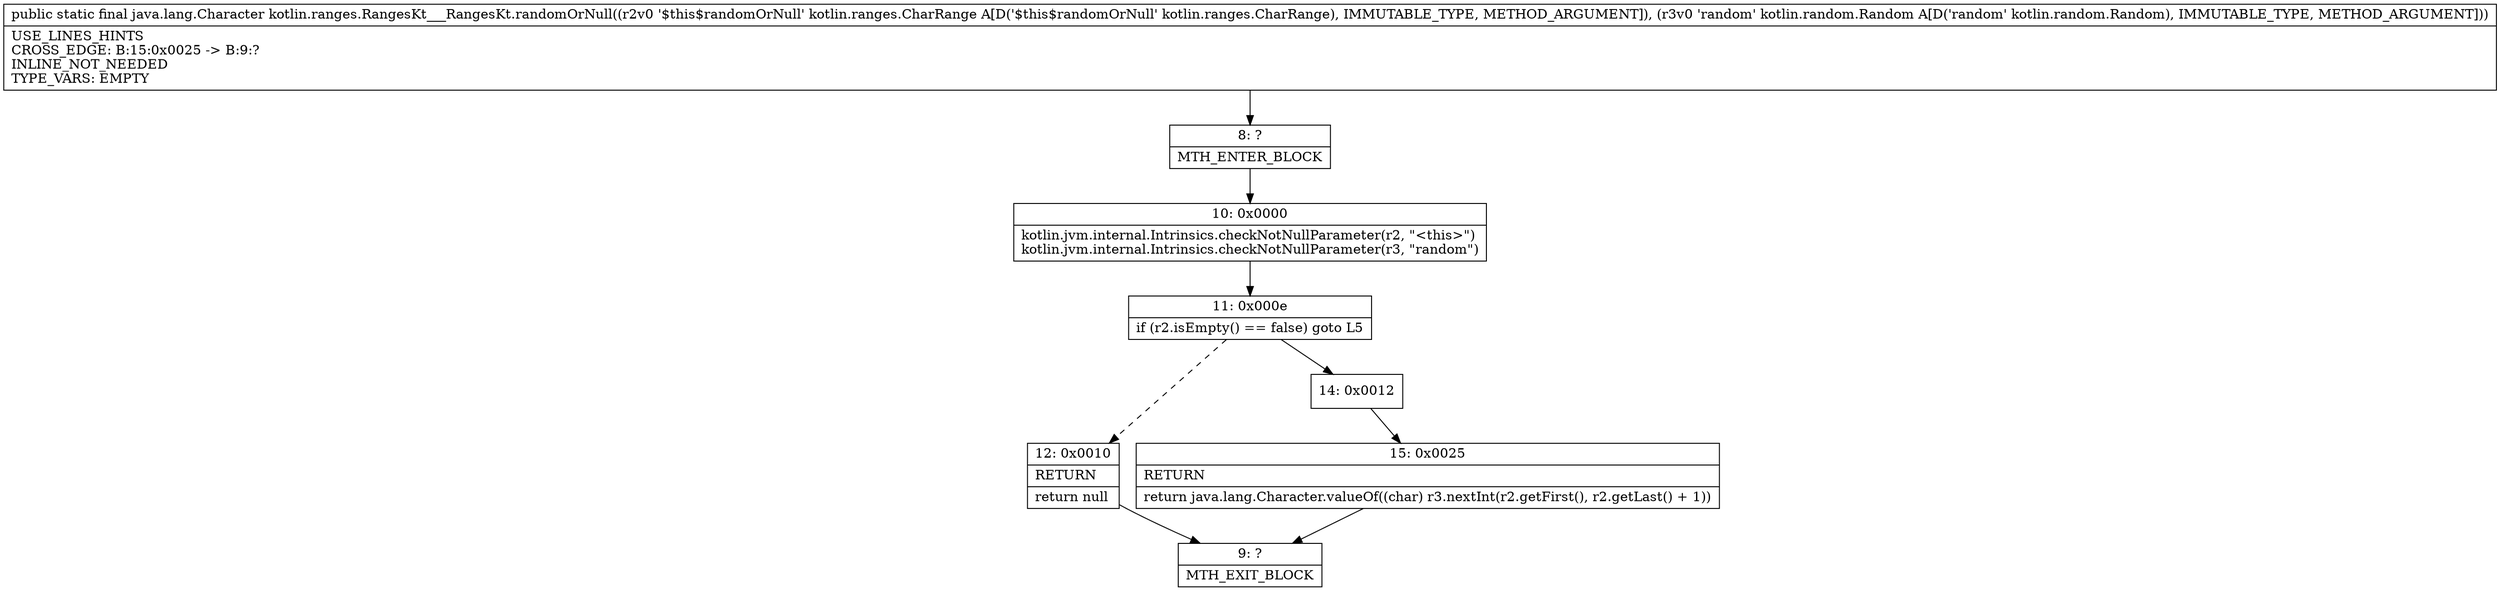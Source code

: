 digraph "CFG forkotlin.ranges.RangesKt___RangesKt.randomOrNull(Lkotlin\/ranges\/CharRange;Lkotlin\/random\/Random;)Ljava\/lang\/Character;" {
Node_8 [shape=record,label="{8\:\ ?|MTH_ENTER_BLOCK\l}"];
Node_10 [shape=record,label="{10\:\ 0x0000|kotlin.jvm.internal.Intrinsics.checkNotNullParameter(r2, \"\<this\>\")\lkotlin.jvm.internal.Intrinsics.checkNotNullParameter(r3, \"random\")\l}"];
Node_11 [shape=record,label="{11\:\ 0x000e|if (r2.isEmpty() == false) goto L5\l}"];
Node_12 [shape=record,label="{12\:\ 0x0010|RETURN\l|return null\l}"];
Node_9 [shape=record,label="{9\:\ ?|MTH_EXIT_BLOCK\l}"];
Node_14 [shape=record,label="{14\:\ 0x0012}"];
Node_15 [shape=record,label="{15\:\ 0x0025|RETURN\l|return java.lang.Character.valueOf((char) r3.nextInt(r2.getFirst(), r2.getLast() + 1))\l}"];
MethodNode[shape=record,label="{public static final java.lang.Character kotlin.ranges.RangesKt___RangesKt.randomOrNull((r2v0 '$this$randomOrNull' kotlin.ranges.CharRange A[D('$this$randomOrNull' kotlin.ranges.CharRange), IMMUTABLE_TYPE, METHOD_ARGUMENT]), (r3v0 'random' kotlin.random.Random A[D('random' kotlin.random.Random), IMMUTABLE_TYPE, METHOD_ARGUMENT]))  | USE_LINES_HINTS\lCROSS_EDGE: B:15:0x0025 \-\> B:9:?\lINLINE_NOT_NEEDED\lTYPE_VARS: EMPTY\l}"];
MethodNode -> Node_8;Node_8 -> Node_10;
Node_10 -> Node_11;
Node_11 -> Node_12[style=dashed];
Node_11 -> Node_14;
Node_12 -> Node_9;
Node_14 -> Node_15;
Node_15 -> Node_9;
}

